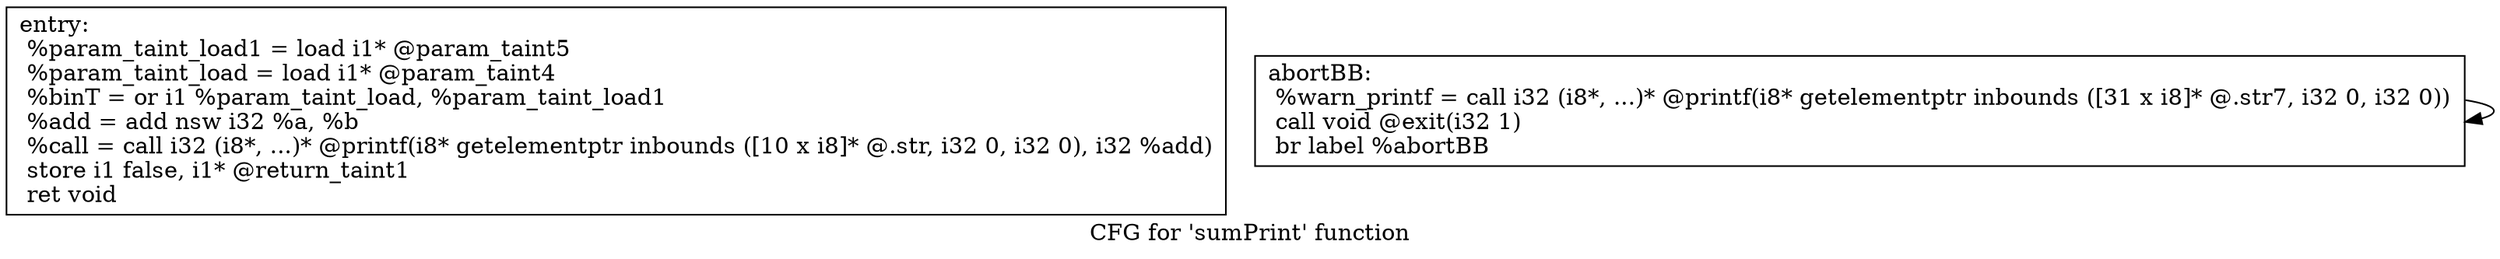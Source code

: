 digraph "CFG for 'sumPrint' function" {
	label="CFG for 'sumPrint' function";

	Node0x149cf40 [shape=record,label="{entry:\l  %param_taint_load1 = load i1* @param_taint5\l  %param_taint_load = load i1* @param_taint4\l  %binT = or i1 %param_taint_load, %param_taint_load1\l  %add = add nsw i32 %a, %b\l  %call = call i32 (i8*, ...)* @printf(i8* getelementptr inbounds ([10 x i8]* @.str, i32 0, i32 0), i32 %add)\l  store i1 false, i1* @return_taint1\l  ret void\l}"];
	Node0x149cfa0 [shape=record,label="{abortBB:                                          \l  %warn_printf = call i32 (i8*, ...)* @printf(i8* getelementptr inbounds ([31 x i8]* @.str7, i32 0, i32 0))\l  call void @exit(i32 1)\l  br label %abortBB\l}"];
	Node0x149cfa0 -> Node0x149cfa0;
}
